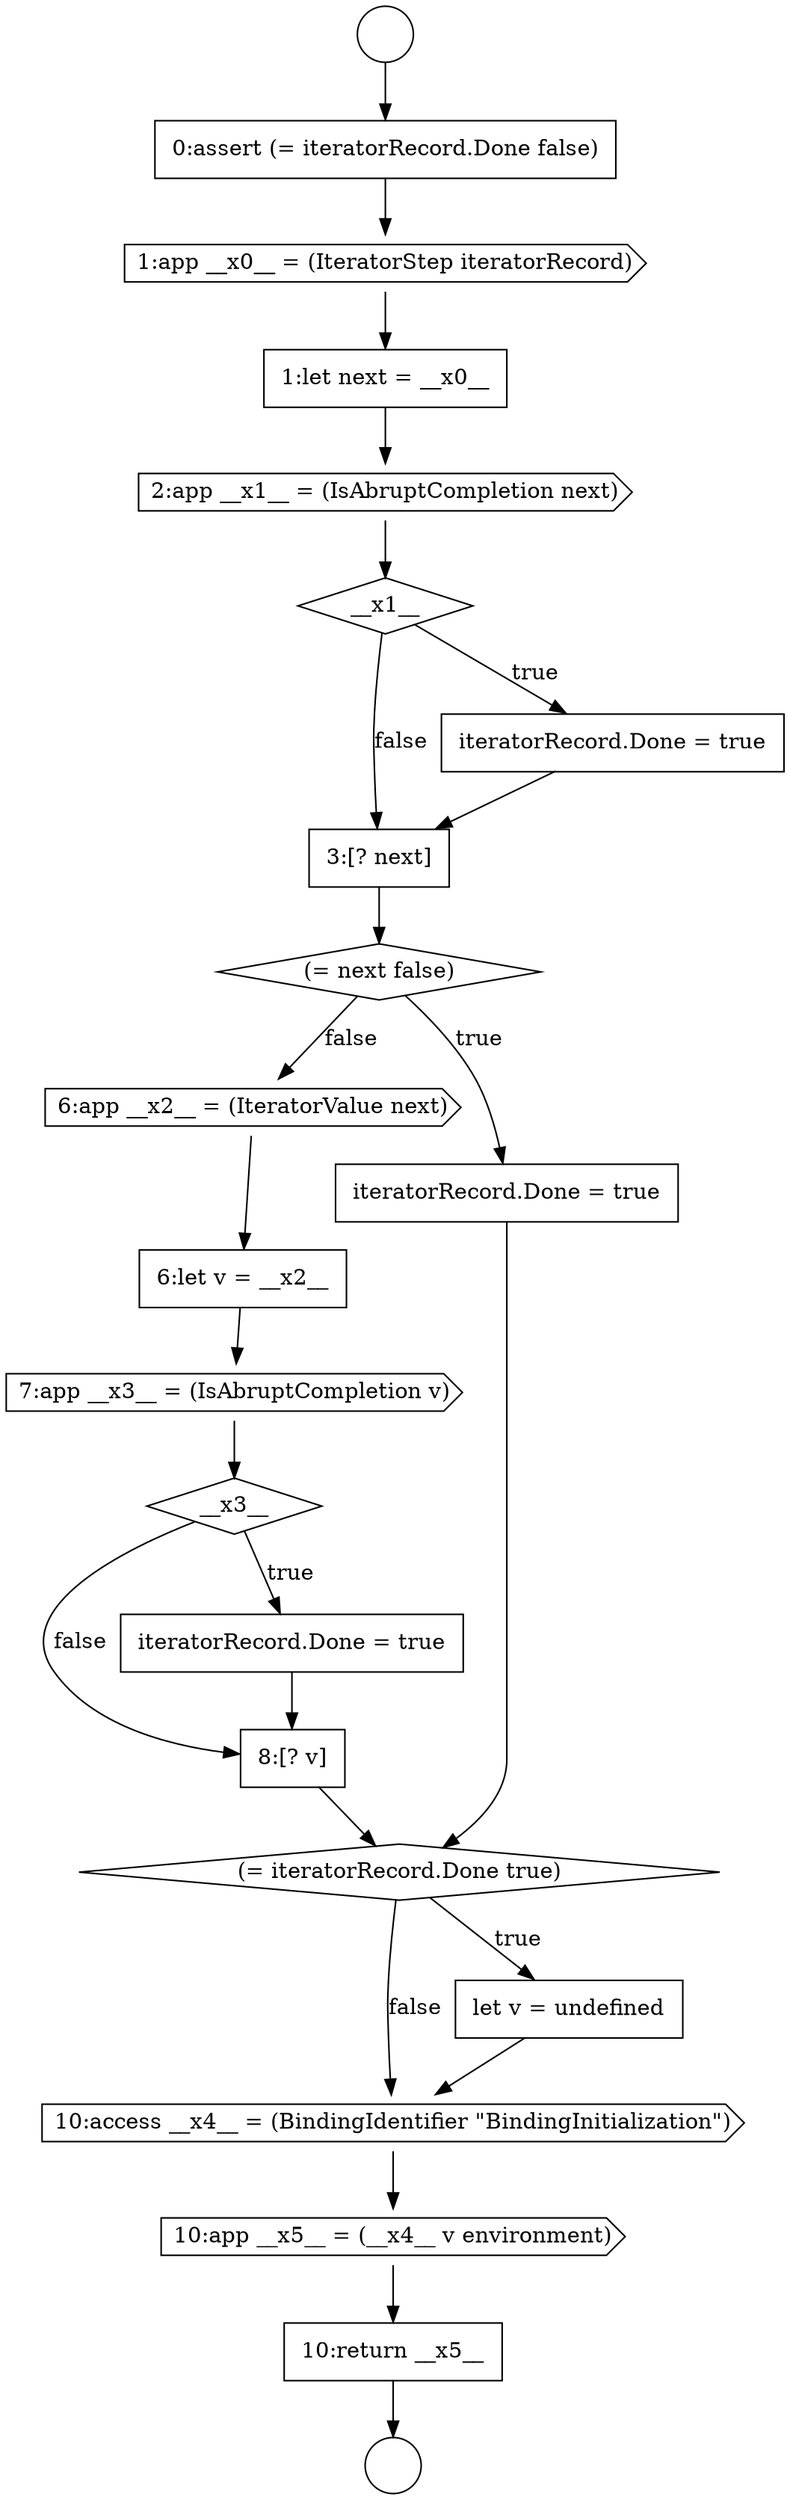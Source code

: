 digraph {
  node10259 [shape=cds, label=<<font color="black">10:access __x4__ = (BindingIdentifier &quot;BindingInitialization&quot;)</font>> color="black" fillcolor="white" style=filled]
  node10244 [shape=none, margin=0, label=<<font color="black">
    <table border="0" cellborder="1" cellspacing="0" cellpadding="10">
      <tr><td align="left">1:let next = __x0__</td></tr>
    </table>
  </font>> color="black" fillcolor="white" style=filled]
  node10248 [shape=none, margin=0, label=<<font color="black">
    <table border="0" cellborder="1" cellspacing="0" cellpadding="10">
      <tr><td align="left">3:[? next]</td></tr>
    </table>
  </font>> color="black" fillcolor="white" style=filled]
  node10251 [shape=cds, label=<<font color="black">6:app __x2__ = (IteratorValue next)</font>> color="black" fillcolor="white" style=filled]
  node10256 [shape=none, margin=0, label=<<font color="black">
    <table border="0" cellborder="1" cellspacing="0" cellpadding="10">
      <tr><td align="left">8:[? v]</td></tr>
    </table>
  </font>> color="black" fillcolor="white" style=filled]
  node10247 [shape=none, margin=0, label=<<font color="black">
    <table border="0" cellborder="1" cellspacing="0" cellpadding="10">
      <tr><td align="left">iteratorRecord.Done = true</td></tr>
    </table>
  </font>> color="black" fillcolor="white" style=filled]
  node10252 [shape=none, margin=0, label=<<font color="black">
    <table border="0" cellborder="1" cellspacing="0" cellpadding="10">
      <tr><td align="left">6:let v = __x2__</td></tr>
    </table>
  </font>> color="black" fillcolor="white" style=filled]
  node10242 [shape=none, margin=0, label=<<font color="black">
    <table border="0" cellborder="1" cellspacing="0" cellpadding="10">
      <tr><td align="left">0:assert (= iteratorRecord.Done false)</td></tr>
    </table>
  </font>> color="black" fillcolor="white" style=filled]
  node10257 [shape=diamond, label=<<font color="black">(= iteratorRecord.Done true)</font>> color="black" fillcolor="white" style=filled]
  node10253 [shape=cds, label=<<font color="black">7:app __x3__ = (IsAbruptCompletion v)</font>> color="black" fillcolor="white" style=filled]
  node10240 [shape=circle label=" " color="black" fillcolor="white" style=filled]
  node10249 [shape=diamond, label=<<font color="black">(= next false)</font>> color="black" fillcolor="white" style=filled]
  node10246 [shape=diamond, label=<<font color="black">__x1__</font>> color="black" fillcolor="white" style=filled]
  node10260 [shape=cds, label=<<font color="black">10:app __x5__ = (__x4__ v environment)</font>> color="black" fillcolor="white" style=filled]
  node10254 [shape=diamond, label=<<font color="black">__x3__</font>> color="black" fillcolor="white" style=filled]
  node10250 [shape=none, margin=0, label=<<font color="black">
    <table border="0" cellborder="1" cellspacing="0" cellpadding="10">
      <tr><td align="left">iteratorRecord.Done = true</td></tr>
    </table>
  </font>> color="black" fillcolor="white" style=filled]
  node10255 [shape=none, margin=0, label=<<font color="black">
    <table border="0" cellborder="1" cellspacing="0" cellpadding="10">
      <tr><td align="left">iteratorRecord.Done = true</td></tr>
    </table>
  </font>> color="black" fillcolor="white" style=filled]
  node10245 [shape=cds, label=<<font color="black">2:app __x1__ = (IsAbruptCompletion next)</font>> color="black" fillcolor="white" style=filled]
  node10243 [shape=cds, label=<<font color="black">1:app __x0__ = (IteratorStep iteratorRecord)</font>> color="black" fillcolor="white" style=filled]
  node10258 [shape=none, margin=0, label=<<font color="black">
    <table border="0" cellborder="1" cellspacing="0" cellpadding="10">
      <tr><td align="left">let v = undefined</td></tr>
    </table>
  </font>> color="black" fillcolor="white" style=filled]
  node10261 [shape=none, margin=0, label=<<font color="black">
    <table border="0" cellborder="1" cellspacing="0" cellpadding="10">
      <tr><td align="left">10:return __x5__</td></tr>
    </table>
  </font>> color="black" fillcolor="white" style=filled]
  node10241 [shape=circle label=" " color="black" fillcolor="white" style=filled]
  node10240 -> node10242 [ color="black"]
  node10261 -> node10241 [ color="black"]
  node10255 -> node10256 [ color="black"]
  node10248 -> node10249 [ color="black"]
  node10246 -> node10247 [label=<<font color="black">true</font>> color="black"]
  node10246 -> node10248 [label=<<font color="black">false</font>> color="black"]
  node10256 -> node10257 [ color="black"]
  node10260 -> node10261 [ color="black"]
  node10257 -> node10258 [label=<<font color="black">true</font>> color="black"]
  node10257 -> node10259 [label=<<font color="black">false</font>> color="black"]
  node10245 -> node10246 [ color="black"]
  node10251 -> node10252 [ color="black"]
  node10250 -> node10257 [ color="black"]
  node10259 -> node10260 [ color="black"]
  node10242 -> node10243 [ color="black"]
  node10258 -> node10259 [ color="black"]
  node10254 -> node10255 [label=<<font color="black">true</font>> color="black"]
  node10254 -> node10256 [label=<<font color="black">false</font>> color="black"]
  node10253 -> node10254 [ color="black"]
  node10252 -> node10253 [ color="black"]
  node10243 -> node10244 [ color="black"]
  node10244 -> node10245 [ color="black"]
  node10249 -> node10250 [label=<<font color="black">true</font>> color="black"]
  node10249 -> node10251 [label=<<font color="black">false</font>> color="black"]
  node10247 -> node10248 [ color="black"]
}
